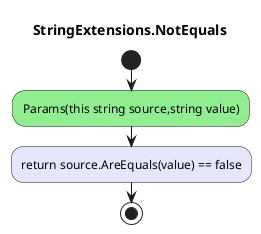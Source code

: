 @startuml StringExtensions.NotEquals
title StringExtensions.NotEquals
start
#LightGreen:Params(this string source,string value);
#Lavender:return source.AreEquals(value) == false;
stop
@enduml
